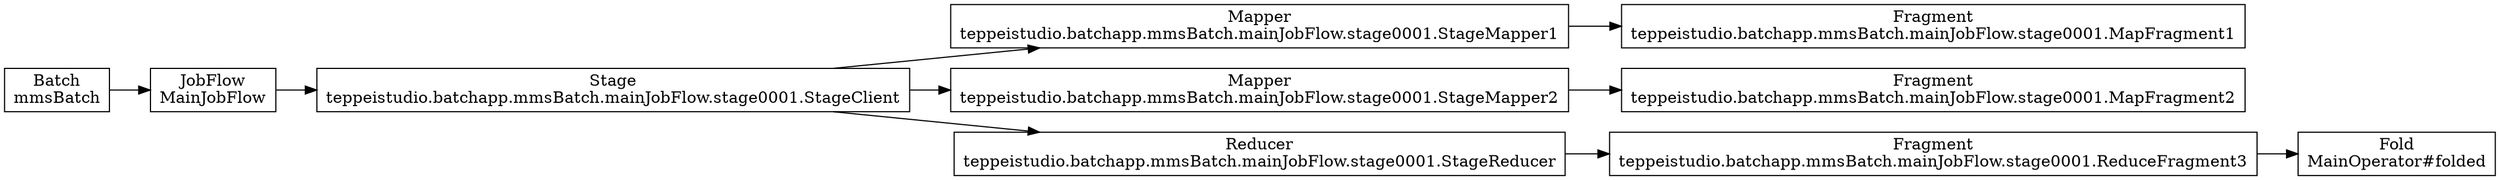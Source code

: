 digraph {
    rankdir = LR;
    "262a5caf-581c-4deb-86f6-b3155098431b" [shape=box, label="Batch\nmmsBatch"];
    "420ba86b-de54-415f-9358-099c4c7036b0" [shape=box, label="JobFlow\nMainJobFlow"];
    "24b4a29b-3bb6-445a-baae-4cb827ce8bc6" [shape=box, label="Stage\nteppeistudio.batchapp.mmsBatch.mainJobFlow.stage0001.StageClient"];
    "6cbc9d80-6fba-4190-ab4e-fb467f64caa2" [shape=box, label="Mapper\nteppeistudio.batchapp.mmsBatch.mainJobFlow.stage0001.StageMapper1"];
    "24b4a29b-3bb6-445a-baae-4cb827ce8bc6" -> "6cbc9d80-6fba-4190-ab4e-fb467f64caa2";
    "175e8fdb-7462-41c4-80bd-502faabf7b9a" [shape=box, label="Fragment\nteppeistudio.batchapp.mmsBatch.mainJobFlow.stage0001.MapFragment1"];
    "6cbc9d80-6fba-4190-ab4e-fb467f64caa2" -> "175e8fdb-7462-41c4-80bd-502faabf7b9a";
    "eecc1832-405d-4b10-aa57-f9809fa518ce" [shape=box, label="Mapper\nteppeistudio.batchapp.mmsBatch.mainJobFlow.stage0001.StageMapper2"];
    "24b4a29b-3bb6-445a-baae-4cb827ce8bc6" -> "eecc1832-405d-4b10-aa57-f9809fa518ce";
    "dcfe1bc2-37e2-4ba9-b13c-97bb57b51a5f" [shape=box, label="Fragment\nteppeistudio.batchapp.mmsBatch.mainJobFlow.stage0001.MapFragment2"];
    "eecc1832-405d-4b10-aa57-f9809fa518ce" -> "dcfe1bc2-37e2-4ba9-b13c-97bb57b51a5f";
    "8c2b0571-a787-4954-a47a-a254f7870d28" [shape=box, label="Reducer\nteppeistudio.batchapp.mmsBatch.mainJobFlow.stage0001.StageReducer"];
    "24b4a29b-3bb6-445a-baae-4cb827ce8bc6" -> "8c2b0571-a787-4954-a47a-a254f7870d28";
    "0e9cde6e-c5ac-429b-8cac-f47cec1bc3b0" [shape=box, label="Fragment\nteppeistudio.batchapp.mmsBatch.mainJobFlow.stage0001.ReduceFragment3"];
    "9a298775-b223-4819-9f99-25a95e49ff85" [shape=box, label="Fold\nMainOperator#folded"];
    "0e9cde6e-c5ac-429b-8cac-f47cec1bc3b0" -> "9a298775-b223-4819-9f99-25a95e49ff85";
    "8c2b0571-a787-4954-a47a-a254f7870d28" -> "0e9cde6e-c5ac-429b-8cac-f47cec1bc3b0";
    "420ba86b-de54-415f-9358-099c4c7036b0" -> "24b4a29b-3bb6-445a-baae-4cb827ce8bc6";
    "262a5caf-581c-4deb-86f6-b3155098431b" -> "420ba86b-de54-415f-9358-099c4c7036b0";
}
